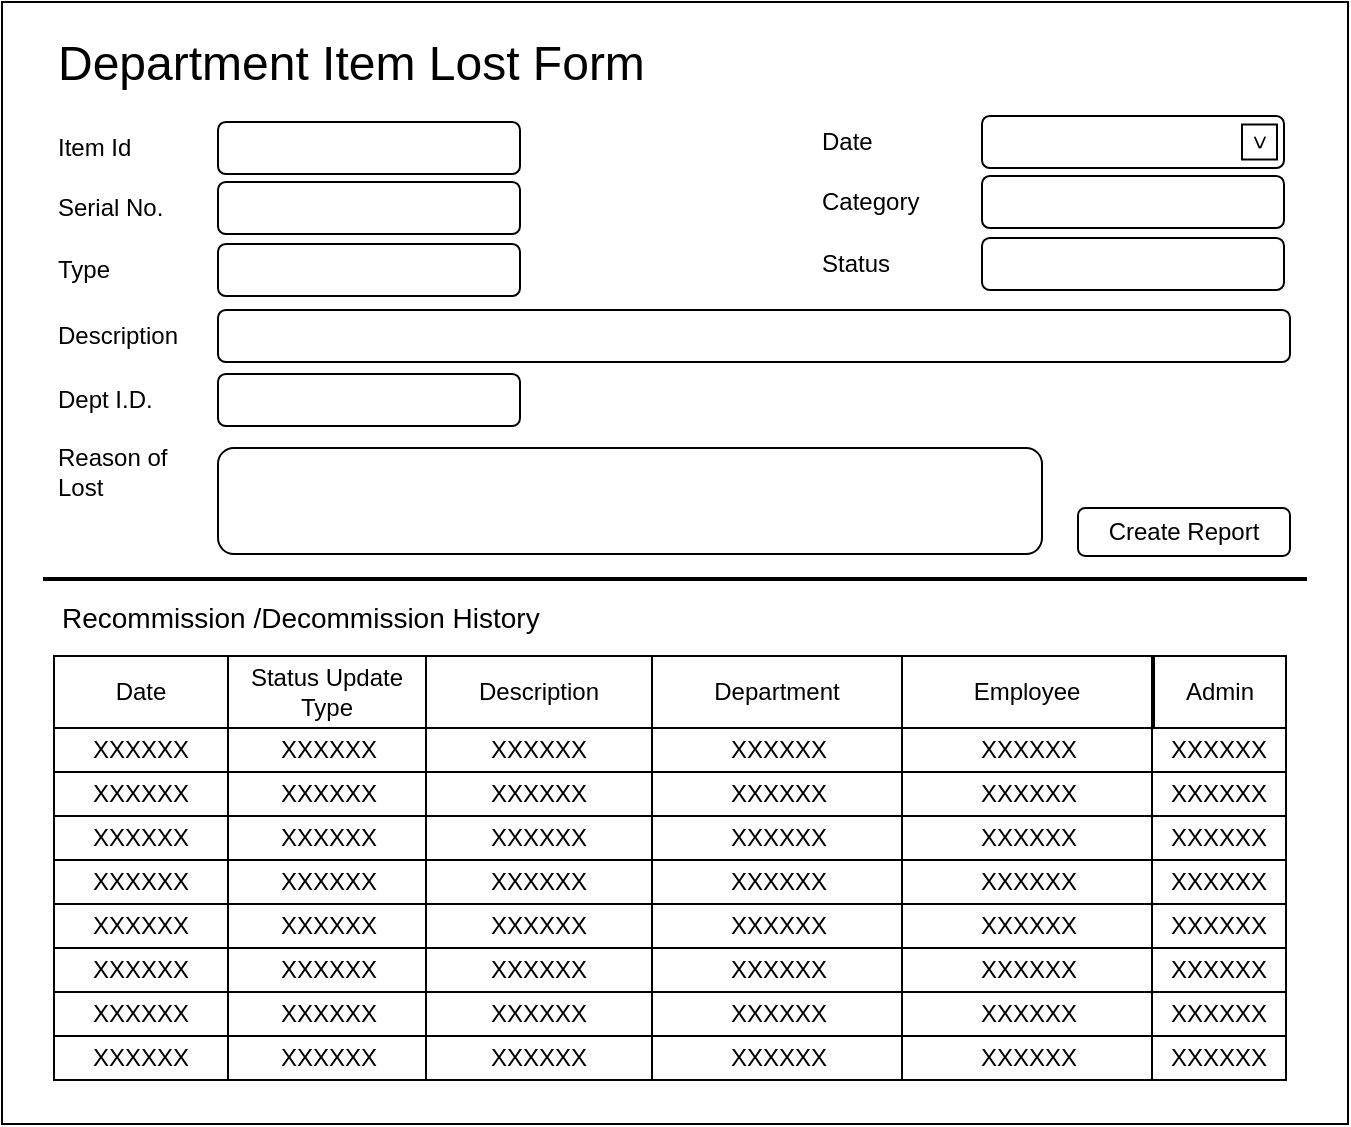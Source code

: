 <mxfile version="12.4.2" type="device" pages="1"><diagram id="nNfNXu-WG19YWjzoa8Jk" name="Page-1"><mxGraphModel dx="846" dy="494" grid="0" gridSize="10" guides="1" tooltips="1" connect="1" arrows="1" fold="1" page="1" pageScale="1" pageWidth="850" pageHeight="1100" math="0" shadow="0"><root><mxCell id="0"/><mxCell id="1" parent="0"/><mxCell id="N9eJ0ozq8aaQLGvf90bj-3" value="" style="rounded=0;whiteSpace=wrap;html=1;" parent="1" vertex="1"><mxGeometry x="56" y="80" width="673" height="561" as="geometry"/></mxCell><mxCell id="N9eJ0ozq8aaQLGvf90bj-4" value="" style="rounded=1;whiteSpace=wrap;html=1;" parent="1" vertex="1"><mxGeometry x="164" y="140" width="151" height="26" as="geometry"/></mxCell><mxCell id="N9eJ0ozq8aaQLGvf90bj-5" value="Item Id" style="text;html=1;strokeColor=none;fillColor=none;align=left;verticalAlign=middle;whiteSpace=wrap;rounded=0;" parent="1" vertex="1"><mxGeometry x="82" y="143" width="40" height="20" as="geometry"/></mxCell><mxCell id="N9eJ0ozq8aaQLGvf90bj-7" value="Serial No." style="text;html=1;strokeColor=none;fillColor=none;align=left;verticalAlign=middle;whiteSpace=wrap;rounded=0;" parent="1" vertex="1"><mxGeometry x="82" y="173" width="74" height="20" as="geometry"/></mxCell><mxCell id="N9eJ0ozq8aaQLGvf90bj-10" value="" style="rounded=1;whiteSpace=wrap;html=1;" parent="1" vertex="1"><mxGeometry x="164" y="170" width="151" height="26" as="geometry"/></mxCell><mxCell id="N9eJ0ozq8aaQLGvf90bj-11" value="Date" style="text;html=1;strokeColor=none;fillColor=none;align=left;verticalAlign=middle;whiteSpace=wrap;rounded=0;" parent="1" vertex="1"><mxGeometry x="464" y="140" width="40" height="20" as="geometry"/></mxCell><mxCell id="N9eJ0ozq8aaQLGvf90bj-12" value="" style="rounded=1;whiteSpace=wrap;html=1;" parent="1" vertex="1"><mxGeometry x="546" y="137" width="151" height="26" as="geometry"/></mxCell><mxCell id="N9eJ0ozq8aaQLGvf90bj-17" value="Category" style="text;html=1;strokeColor=none;fillColor=none;align=left;verticalAlign=middle;whiteSpace=wrap;rounded=0;" parent="1" vertex="1"><mxGeometry x="464" y="170" width="74" height="20" as="geometry"/></mxCell><mxCell id="N9eJ0ozq8aaQLGvf90bj-18" value="" style="rounded=1;whiteSpace=wrap;html=1;" parent="1" vertex="1"><mxGeometry x="546" y="167" width="151" height="26" as="geometry"/></mxCell><mxCell id="N9eJ0ozq8aaQLGvf90bj-19" value="Type" style="text;html=1;strokeColor=none;fillColor=none;align=left;verticalAlign=middle;whiteSpace=wrap;rounded=0;" parent="1" vertex="1"><mxGeometry x="82" y="204" width="74" height="20" as="geometry"/></mxCell><mxCell id="N9eJ0ozq8aaQLGvf90bj-20" value="" style="rounded=1;whiteSpace=wrap;html=1;" parent="1" vertex="1"><mxGeometry x="164" y="201" width="151" height="26" as="geometry"/></mxCell><mxCell id="N9eJ0ozq8aaQLGvf90bj-21" value="Description" style="text;html=1;strokeColor=none;fillColor=none;align=left;verticalAlign=middle;whiteSpace=wrap;rounded=0;" parent="1" vertex="1"><mxGeometry x="82" y="237" width="74" height="20" as="geometry"/></mxCell><mxCell id="N9eJ0ozq8aaQLGvf90bj-22" value="" style="rounded=1;whiteSpace=wrap;html=1;" parent="1" vertex="1"><mxGeometry x="164" y="234" width="536" height="26" as="geometry"/></mxCell><mxCell id="N9eJ0ozq8aaQLGvf90bj-23" value="Status" style="text;html=1;strokeColor=none;fillColor=none;align=left;verticalAlign=middle;whiteSpace=wrap;rounded=0;" parent="1" vertex="1"><mxGeometry x="464" y="201" width="74" height="20" as="geometry"/></mxCell><mxCell id="N9eJ0ozq8aaQLGvf90bj-24" value="" style="rounded=1;whiteSpace=wrap;html=1;" parent="1" vertex="1"><mxGeometry x="546" y="198" width="151" height="26" as="geometry"/></mxCell><mxCell id="N9eJ0ozq8aaQLGvf90bj-25" value="&amp;gt;" style="whiteSpace=wrap;html=1;aspect=fixed;align=center;rotation=90;" parent="1" vertex="1"><mxGeometry x="676" y="141.25" width="17.5" height="17.5" as="geometry"/></mxCell><mxCell id="N9eJ0ozq8aaQLGvf90bj-27" value="Create Report" style="rounded=1;whiteSpace=wrap;html=1;" parent="1" vertex="1"><mxGeometry x="594" y="333" width="106" height="24" as="geometry"/></mxCell><mxCell id="N9eJ0ozq8aaQLGvf90bj-30" value="" style="rounded=0;whiteSpace=wrap;html=1;" parent="1" vertex="1"><mxGeometry x="77" y="368" width="631" height="1" as="geometry"/></mxCell><mxCell id="N9eJ0ozq8aaQLGvf90bj-31" value="&lt;font style=&quot;font-size: 24px&quot;&gt;Department Item Lost Form&lt;/font&gt;" style="text;html=1;strokeColor=none;fillColor=none;align=left;verticalAlign=middle;whiteSpace=wrap;rounded=0;" parent="1" vertex="1"><mxGeometry x="82" y="101" width="416" height="20" as="geometry"/></mxCell><mxCell id="N9eJ0ozq8aaQLGvf90bj-32" value="&lt;font style=&quot;font-size: 14px&quot;&gt;Recommission /Decommission History&lt;/font&gt;" style="text;html=1;strokeColor=none;fillColor=none;align=left;verticalAlign=middle;whiteSpace=wrap;rounded=0;" parent="1" vertex="1"><mxGeometry x="84" y="378" width="416" height="20" as="geometry"/></mxCell><mxCell id="N9eJ0ozq8aaQLGvf90bj-34" value="Date" style="rounded=0;whiteSpace=wrap;html=1;" parent="1" vertex="1"><mxGeometry x="82" y="407" width="87" height="36" as="geometry"/></mxCell><mxCell id="N9eJ0ozq8aaQLGvf90bj-35" value="Status Update Type" style="rounded=0;whiteSpace=wrap;html=1;" parent="1" vertex="1"><mxGeometry x="169" y="407" width="99" height="36" as="geometry"/></mxCell><mxCell id="N9eJ0ozq8aaQLGvf90bj-36" value="Description" style="rounded=0;whiteSpace=wrap;html=1;" parent="1" vertex="1"><mxGeometry x="268" y="407" width="113" height="36" as="geometry"/></mxCell><mxCell id="N9eJ0ozq8aaQLGvf90bj-37" value="Department" style="rounded=0;whiteSpace=wrap;html=1;" parent="1" vertex="1"><mxGeometry x="381" y="407" width="125" height="36" as="geometry"/></mxCell><mxCell id="N9eJ0ozq8aaQLGvf90bj-38" value="Employee" style="rounded=0;whiteSpace=wrap;html=1;" parent="1" vertex="1"><mxGeometry x="506" y="407" width="125" height="36" as="geometry"/></mxCell><mxCell id="N9eJ0ozq8aaQLGvf90bj-40" value="Admin" style="rounded=0;whiteSpace=wrap;html=1;" parent="1" vertex="1"><mxGeometry x="632" y="407" width="66" height="36" as="geometry"/></mxCell><mxCell id="N9eJ0ozq8aaQLGvf90bj-41" value="XXXXXX" style="rounded=0;whiteSpace=wrap;html=1;" parent="1" vertex="1"><mxGeometry x="82" y="443" width="87" height="22" as="geometry"/></mxCell><mxCell id="N9eJ0ozq8aaQLGvf90bj-42" value="XXXXXX" style="rounded=0;whiteSpace=wrap;html=1;" parent="1" vertex="1"><mxGeometry x="169" y="443" width="101" height="22" as="geometry"/></mxCell><mxCell id="N9eJ0ozq8aaQLGvf90bj-43" value="XXXXXX" style="rounded=0;whiteSpace=wrap;html=1;" parent="1" vertex="1"><mxGeometry x="268" y="443" width="113" height="22" as="geometry"/></mxCell><mxCell id="N9eJ0ozq8aaQLGvf90bj-44" value="XXXXXX" style="rounded=0;whiteSpace=wrap;html=1;" parent="1" vertex="1"><mxGeometry x="381" y="443" width="127" height="22" as="geometry"/></mxCell><mxCell id="N9eJ0ozq8aaQLGvf90bj-45" value="XXXXXX" style="rounded=0;whiteSpace=wrap;html=1;" parent="1" vertex="1"><mxGeometry x="506" y="443" width="127" height="22" as="geometry"/></mxCell><mxCell id="N9eJ0ozq8aaQLGvf90bj-46" value="XXXXXX" style="rounded=0;whiteSpace=wrap;html=1;" parent="1" vertex="1"><mxGeometry x="631" y="443" width="67" height="22" as="geometry"/></mxCell><mxCell id="N9eJ0ozq8aaQLGvf90bj-47" value="XXXXXX" style="rounded=0;whiteSpace=wrap;html=1;" parent="1" vertex="1"><mxGeometry x="82" y="465" width="87" height="22" as="geometry"/></mxCell><mxCell id="N9eJ0ozq8aaQLGvf90bj-48" value="XXXXXX" style="rounded=0;whiteSpace=wrap;html=1;" parent="1" vertex="1"><mxGeometry x="169" y="465" width="101" height="22" as="geometry"/></mxCell><mxCell id="N9eJ0ozq8aaQLGvf90bj-49" value="XXXXXX" style="rounded=0;whiteSpace=wrap;html=1;" parent="1" vertex="1"><mxGeometry x="268" y="465" width="113" height="22" as="geometry"/></mxCell><mxCell id="N9eJ0ozq8aaQLGvf90bj-50" value="XXXXXX" style="rounded=0;whiteSpace=wrap;html=1;" parent="1" vertex="1"><mxGeometry x="381" y="465" width="127" height="22" as="geometry"/></mxCell><mxCell id="N9eJ0ozq8aaQLGvf90bj-51" value="XXXXXX" style="rounded=0;whiteSpace=wrap;html=1;" parent="1" vertex="1"><mxGeometry x="506" y="465" width="127" height="22" as="geometry"/></mxCell><mxCell id="N9eJ0ozq8aaQLGvf90bj-52" value="XXXXXX" style="rounded=0;whiteSpace=wrap;html=1;" parent="1" vertex="1"><mxGeometry x="631" y="465" width="67" height="22" as="geometry"/></mxCell><mxCell id="N9eJ0ozq8aaQLGvf90bj-53" value="XXXXXX" style="rounded=0;whiteSpace=wrap;html=1;" parent="1" vertex="1"><mxGeometry x="82" y="487" width="87" height="22" as="geometry"/></mxCell><mxCell id="N9eJ0ozq8aaQLGvf90bj-54" value="XXXXXX" style="rounded=0;whiteSpace=wrap;html=1;" parent="1" vertex="1"><mxGeometry x="169" y="487" width="101" height="22" as="geometry"/></mxCell><mxCell id="N9eJ0ozq8aaQLGvf90bj-55" value="XXXXXX" style="rounded=0;whiteSpace=wrap;html=1;" parent="1" vertex="1"><mxGeometry x="268" y="487" width="113" height="22" as="geometry"/></mxCell><mxCell id="N9eJ0ozq8aaQLGvf90bj-56" value="XXXXXX" style="rounded=0;whiteSpace=wrap;html=1;" parent="1" vertex="1"><mxGeometry x="381" y="487" width="127" height="22" as="geometry"/></mxCell><mxCell id="N9eJ0ozq8aaQLGvf90bj-57" value="XXXXXX" style="rounded=0;whiteSpace=wrap;html=1;" parent="1" vertex="1"><mxGeometry x="506" y="487" width="127" height="22" as="geometry"/></mxCell><mxCell id="N9eJ0ozq8aaQLGvf90bj-58" value="XXXXXX" style="rounded=0;whiteSpace=wrap;html=1;" parent="1" vertex="1"><mxGeometry x="631" y="487" width="67" height="22" as="geometry"/></mxCell><mxCell id="N9eJ0ozq8aaQLGvf90bj-71" value="XXXXXX" style="rounded=0;whiteSpace=wrap;html=1;" parent="1" vertex="1"><mxGeometry x="82" y="509" width="87" height="22" as="geometry"/></mxCell><mxCell id="N9eJ0ozq8aaQLGvf90bj-72" value="XXXXXX" style="rounded=0;whiteSpace=wrap;html=1;" parent="1" vertex="1"><mxGeometry x="169" y="509" width="101" height="22" as="geometry"/></mxCell><mxCell id="N9eJ0ozq8aaQLGvf90bj-73" value="XXXXXX" style="rounded=0;whiteSpace=wrap;html=1;" parent="1" vertex="1"><mxGeometry x="268" y="509" width="113" height="22" as="geometry"/></mxCell><mxCell id="N9eJ0ozq8aaQLGvf90bj-74" value="XXXXXX" style="rounded=0;whiteSpace=wrap;html=1;" parent="1" vertex="1"><mxGeometry x="381" y="509" width="127" height="22" as="geometry"/></mxCell><mxCell id="N9eJ0ozq8aaQLGvf90bj-75" value="XXXXXX" style="rounded=0;whiteSpace=wrap;html=1;" parent="1" vertex="1"><mxGeometry x="506" y="509" width="127" height="22" as="geometry"/></mxCell><mxCell id="N9eJ0ozq8aaQLGvf90bj-76" value="XXXXXX" style="rounded=0;whiteSpace=wrap;html=1;" parent="1" vertex="1"><mxGeometry x="631" y="509" width="67" height="22" as="geometry"/></mxCell><mxCell id="N9eJ0ozq8aaQLGvf90bj-77" value="XXXXXX" style="rounded=0;whiteSpace=wrap;html=1;" parent="1" vertex="1"><mxGeometry x="82" y="531" width="87" height="22" as="geometry"/></mxCell><mxCell id="N9eJ0ozq8aaQLGvf90bj-78" value="XXXXXX" style="rounded=0;whiteSpace=wrap;html=1;" parent="1" vertex="1"><mxGeometry x="169" y="531" width="101" height="22" as="geometry"/></mxCell><mxCell id="N9eJ0ozq8aaQLGvf90bj-79" value="XXXXXX" style="rounded=0;whiteSpace=wrap;html=1;" parent="1" vertex="1"><mxGeometry x="268" y="531" width="113" height="22" as="geometry"/></mxCell><mxCell id="N9eJ0ozq8aaQLGvf90bj-80" value="XXXXXX" style="rounded=0;whiteSpace=wrap;html=1;" parent="1" vertex="1"><mxGeometry x="381" y="531" width="127" height="22" as="geometry"/></mxCell><mxCell id="N9eJ0ozq8aaQLGvf90bj-81" value="XXXXXX" style="rounded=0;whiteSpace=wrap;html=1;" parent="1" vertex="1"><mxGeometry x="506" y="531" width="127" height="22" as="geometry"/></mxCell><mxCell id="N9eJ0ozq8aaQLGvf90bj-82" value="XXXXXX" style="rounded=0;whiteSpace=wrap;html=1;" parent="1" vertex="1"><mxGeometry x="631" y="531" width="67" height="22" as="geometry"/></mxCell><mxCell id="N9eJ0ozq8aaQLGvf90bj-83" value="XXXXXX" style="rounded=0;whiteSpace=wrap;html=1;" parent="1" vertex="1"><mxGeometry x="82" y="553" width="87" height="22" as="geometry"/></mxCell><mxCell id="N9eJ0ozq8aaQLGvf90bj-84" value="XXXXXX" style="rounded=0;whiteSpace=wrap;html=1;" parent="1" vertex="1"><mxGeometry x="169" y="553" width="101" height="22" as="geometry"/></mxCell><mxCell id="N9eJ0ozq8aaQLGvf90bj-85" value="XXXXXX" style="rounded=0;whiteSpace=wrap;html=1;" parent="1" vertex="1"><mxGeometry x="268" y="553" width="113" height="22" as="geometry"/></mxCell><mxCell id="N9eJ0ozq8aaQLGvf90bj-86" value="XXXXXX" style="rounded=0;whiteSpace=wrap;html=1;" parent="1" vertex="1"><mxGeometry x="381" y="553" width="127" height="22" as="geometry"/></mxCell><mxCell id="N9eJ0ozq8aaQLGvf90bj-87" value="XXXXXX" style="rounded=0;whiteSpace=wrap;html=1;" parent="1" vertex="1"><mxGeometry x="506" y="553" width="127" height="22" as="geometry"/></mxCell><mxCell id="N9eJ0ozq8aaQLGvf90bj-88" value="XXXXXX" style="rounded=0;whiteSpace=wrap;html=1;" parent="1" vertex="1"><mxGeometry x="631" y="553" width="67" height="22" as="geometry"/></mxCell><mxCell id="N9eJ0ozq8aaQLGvf90bj-89" value="XXXXXX" style="rounded=0;whiteSpace=wrap;html=1;" parent="1" vertex="1"><mxGeometry x="82" y="575" width="87" height="22" as="geometry"/></mxCell><mxCell id="N9eJ0ozq8aaQLGvf90bj-90" value="XXXXXX" style="rounded=0;whiteSpace=wrap;html=1;" parent="1" vertex="1"><mxGeometry x="169" y="575" width="101" height="22" as="geometry"/></mxCell><mxCell id="N9eJ0ozq8aaQLGvf90bj-91" value="XXXXXX" style="rounded=0;whiteSpace=wrap;html=1;" parent="1" vertex="1"><mxGeometry x="268" y="575" width="113" height="22" as="geometry"/></mxCell><mxCell id="N9eJ0ozq8aaQLGvf90bj-92" value="XXXXXX" style="rounded=0;whiteSpace=wrap;html=1;" parent="1" vertex="1"><mxGeometry x="381" y="575" width="127" height="22" as="geometry"/></mxCell><mxCell id="N9eJ0ozq8aaQLGvf90bj-93" value="XXXXXX" style="rounded=0;whiteSpace=wrap;html=1;" parent="1" vertex="1"><mxGeometry x="506" y="575" width="127" height="22" as="geometry"/></mxCell><mxCell id="N9eJ0ozq8aaQLGvf90bj-94" value="XXXXXX" style="rounded=0;whiteSpace=wrap;html=1;" parent="1" vertex="1"><mxGeometry x="631" y="575" width="67" height="22" as="geometry"/></mxCell><mxCell id="N9eJ0ozq8aaQLGvf90bj-101" value="XXXXXX" style="rounded=0;whiteSpace=wrap;html=1;" parent="1" vertex="1"><mxGeometry x="82" y="597" width="87" height="22" as="geometry"/></mxCell><mxCell id="N9eJ0ozq8aaQLGvf90bj-102" value="XXXXXX" style="rounded=0;whiteSpace=wrap;html=1;" parent="1" vertex="1"><mxGeometry x="169" y="597" width="101" height="22" as="geometry"/></mxCell><mxCell id="N9eJ0ozq8aaQLGvf90bj-103" value="XXXXXX" style="rounded=0;whiteSpace=wrap;html=1;" parent="1" vertex="1"><mxGeometry x="268" y="597" width="113" height="22" as="geometry"/></mxCell><mxCell id="N9eJ0ozq8aaQLGvf90bj-104" value="XXXXXX" style="rounded=0;whiteSpace=wrap;html=1;" parent="1" vertex="1"><mxGeometry x="381" y="597" width="127" height="22" as="geometry"/></mxCell><mxCell id="N9eJ0ozq8aaQLGvf90bj-105" value="XXXXXX" style="rounded=0;whiteSpace=wrap;html=1;" parent="1" vertex="1"><mxGeometry x="506" y="597" width="127" height="22" as="geometry"/></mxCell><mxCell id="N9eJ0ozq8aaQLGvf90bj-106" value="XXXXXX" style="rounded=0;whiteSpace=wrap;html=1;" parent="1" vertex="1"><mxGeometry x="631" y="597" width="67" height="22" as="geometry"/></mxCell><mxCell id="lFQQDm_4h3Ds7FkxQhig-1" value="" style="rounded=1;whiteSpace=wrap;html=1;" parent="1" vertex="1"><mxGeometry x="164" y="303" width="412" height="53" as="geometry"/></mxCell><mxCell id="lFQQDm_4h3Ds7FkxQhig-2" value="Reason of Lost" style="text;html=1;strokeColor=none;fillColor=none;align=left;verticalAlign=middle;whiteSpace=wrap;rounded=0;" parent="1" vertex="1"><mxGeometry x="82" y="300.5" width="74" height="28" as="geometry"/></mxCell><mxCell id="4Jg9RbMG15FFxf9hRpRx-1" value="Dept I.D." style="text;html=1;strokeColor=none;fillColor=none;align=left;verticalAlign=middle;whiteSpace=wrap;rounded=0;" parent="1" vertex="1"><mxGeometry x="82" y="269" width="78" height="20" as="geometry"/></mxCell><mxCell id="4Jg9RbMG15FFxf9hRpRx-2" value="" style="rounded=1;whiteSpace=wrap;html=1;" parent="1" vertex="1"><mxGeometry x="164" y="266" width="151" height="26" as="geometry"/></mxCell></root></mxGraphModel></diagram></mxfile>